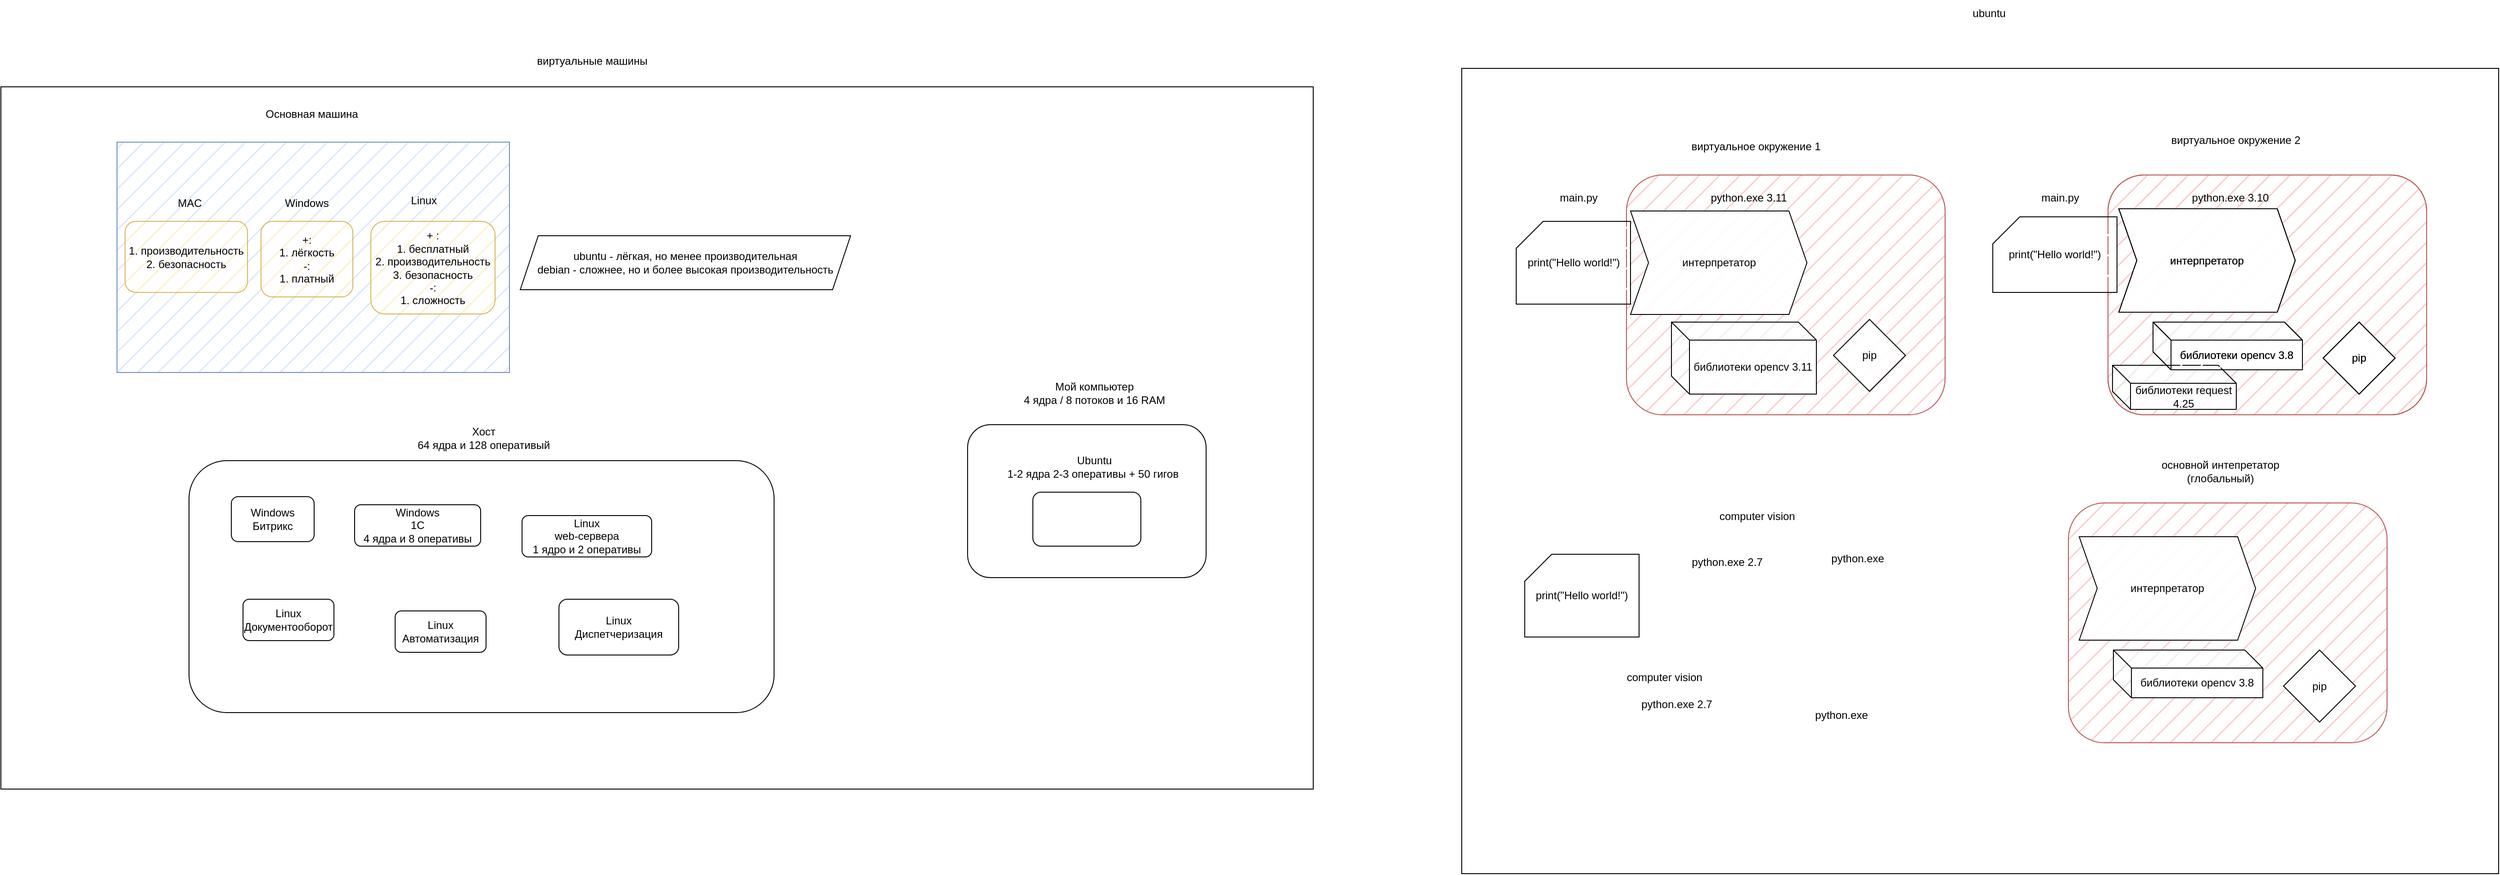 <mxfile version="20.6.0" type="device"><diagram id="F6jjd1dl4wIOBbODhqPx" name="Страница 1"><mxGraphModel dx="3100" dy="1734" grid="0" gridSize="10" guides="1" tooltips="1" connect="1" arrows="1" fold="1" page="0" pageScale="1" pageWidth="827" pageHeight="1169" math="0" shadow="0"><root><mxCell id="0"/><mxCell id="1" parent="0"/><mxCell id="MJy_nSRNthgmKzoMhQgk-57" value="" style="rounded=1;whiteSpace=wrap;html=1;fillStyle=hatch;fillColor=#f8cecc;strokeColor=#b85450;" vertex="1" parent="1"><mxGeometry x="2362" y="231.5" width="354" height="266.5" as="geometry"/></mxCell><mxCell id="MJy_nSRNthgmKzoMhQgk-51" value="" style="rounded=0;whiteSpace=wrap;html=1;fillStyle=hatch;" vertex="1" parent="1"><mxGeometry x="1644" y="113" width="1152" height="895" as="geometry"/></mxCell><mxCell id="MJy_nSRNthgmKzoMhQgk-41" value="" style="rounded=1;whiteSpace=wrap;html=1;fillStyle=hatch;fillColor=#f8cecc;strokeColor=#b85450;" vertex="1" parent="1"><mxGeometry x="1827" y="231.5" width="354" height="266.5" as="geometry"/></mxCell><mxCell id="MJy_nSRNthgmKzoMhQgk-26" value="" style="rounded=0;whiteSpace=wrap;html=1;fillStyle=hatch;" vertex="1" parent="1"><mxGeometry x="21" y="133.5" width="1458" height="780.5" as="geometry"/></mxCell><mxCell id="MJy_nSRNthgmKzoMhQgk-1" value="" style="rounded=0;whiteSpace=wrap;html=1;fillColor=#dae8fc;strokeColor=#6c8ebf;fillStyle=hatch;" vertex="1" parent="1"><mxGeometry x="150" y="195" width="436" height="256" as="geometry"/></mxCell><mxCell id="MJy_nSRNthgmKzoMhQgk-2" value="Основная машина" style="text;html=1;strokeColor=none;fillColor=none;align=center;verticalAlign=middle;whiteSpace=wrap;rounded=0;fillStyle=hatch;" vertex="1" parent="1"><mxGeometry x="310" y="149" width="113" height="29" as="geometry"/></mxCell><mxCell id="MJy_nSRNthgmKzoMhQgk-3" value="1. производительность&lt;br&gt;2. безопасность" style="rounded=1;whiteSpace=wrap;html=1;fillStyle=hatch;fillColor=#fff2cc;strokeColor=#d6b656;" vertex="1" parent="1"><mxGeometry x="159" y="283" width="136" height="79" as="geometry"/></mxCell><mxCell id="MJy_nSRNthgmKzoMhQgk-4" value="+:&lt;br&gt;1. лёгкость&lt;br&gt;-:&lt;br&gt;1. платный" style="rounded=1;whiteSpace=wrap;html=1;fillStyle=hatch;fillColor=#fff2cc;strokeColor=#d6b656;" vertex="1" parent="1"><mxGeometry x="310" y="283" width="102" height="84" as="geometry"/></mxCell><mxCell id="MJy_nSRNthgmKzoMhQgk-5" value="+ :&lt;br&gt;1. бесплатный&lt;br&gt;2. производительность&lt;br&gt;3. безопасность&lt;br&gt;-:&lt;br&gt;1. сложность" style="rounded=1;whiteSpace=wrap;html=1;fillStyle=hatch;fillColor=#fff2cc;strokeColor=#d6b656;" vertex="1" parent="1"><mxGeometry x="432" y="283" width="138" height="103" as="geometry"/></mxCell><mxCell id="MJy_nSRNthgmKzoMhQgk-6" value="MAC" style="text;html=1;strokeColor=none;fillColor=none;align=center;verticalAlign=middle;whiteSpace=wrap;rounded=0;fillStyle=hatch;" vertex="1" parent="1"><mxGeometry x="201" y="248" width="60" height="30" as="geometry"/></mxCell><mxCell id="MJy_nSRNthgmKzoMhQgk-7" value="Windows" style="text;html=1;strokeColor=none;fillColor=none;align=center;verticalAlign=middle;whiteSpace=wrap;rounded=0;fillStyle=hatch;" vertex="1" parent="1"><mxGeometry x="331" y="248" width="60" height="30" as="geometry"/></mxCell><mxCell id="MJy_nSRNthgmKzoMhQgk-8" value="Linux" style="text;html=1;strokeColor=none;fillColor=none;align=center;verticalAlign=middle;whiteSpace=wrap;rounded=0;fillStyle=hatch;" vertex="1" parent="1"><mxGeometry x="461" y="245" width="60" height="30" as="geometry"/></mxCell><mxCell id="MJy_nSRNthgmKzoMhQgk-12" value="ubuntu - лёгкая, но менее производительная&lt;br&gt;debian - сложнее, но и более высокая производительность" style="shape=parallelogram;perimeter=parallelogramPerimeter;whiteSpace=wrap;html=1;fixedSize=1;fillStyle=hatch;" vertex="1" parent="1"><mxGeometry x="598" y="299" width="367" height="60" as="geometry"/></mxCell><mxCell id="MJy_nSRNthgmKzoMhQgk-13" value="" style="rounded=1;whiteSpace=wrap;html=1;fillStyle=hatch;" vertex="1" parent="1"><mxGeometry x="230" y="549" width="650" height="280" as="geometry"/></mxCell><mxCell id="MJy_nSRNthgmKzoMhQgk-14" value="Хост&lt;br&gt;64 ядра и 128 оперативый" style="text;html=1;strokeColor=none;fillColor=none;align=center;verticalAlign=middle;whiteSpace=wrap;rounded=0;fillStyle=hatch;" vertex="1" parent="1"><mxGeometry x="467" y="509" width="181" height="30" as="geometry"/></mxCell><mxCell id="MJy_nSRNthgmKzoMhQgk-15" value="Windows&lt;br&gt;Битрикс" style="rounded=1;whiteSpace=wrap;html=1;fillStyle=hatch;" vertex="1" parent="1"><mxGeometry x="277" y="589" width="92" height="50" as="geometry"/></mxCell><mxCell id="MJy_nSRNthgmKzoMhQgk-16" value="Windows&lt;br&gt;1C&lt;br&gt;4 ядра и 8 оперативы" style="rounded=1;whiteSpace=wrap;html=1;fillStyle=hatch;" vertex="1" parent="1"><mxGeometry x="414" y="598" width="140" height="46" as="geometry"/></mxCell><mxCell id="MJy_nSRNthgmKzoMhQgk-17" value="Linux&lt;br&gt;Документооборот" style="rounded=1;whiteSpace=wrap;html=1;fillStyle=hatch;" vertex="1" parent="1"><mxGeometry x="290" y="703" width="101" height="46" as="geometry"/></mxCell><mxCell id="MJy_nSRNthgmKzoMhQgk-18" value="Linux&lt;br&gt;Автоматизация" style="rounded=1;whiteSpace=wrap;html=1;fillStyle=hatch;" vertex="1" parent="1"><mxGeometry x="459" y="716" width="101" height="46" as="geometry"/></mxCell><mxCell id="MJy_nSRNthgmKzoMhQgk-19" value="Linux&lt;br&gt;Диспетчеризация" style="rounded=1;whiteSpace=wrap;html=1;fillStyle=hatch;" vertex="1" parent="1"><mxGeometry x="641" y="703" width="133" height="62" as="geometry"/></mxCell><mxCell id="MJy_nSRNthgmKzoMhQgk-20" value="Linux&lt;br&gt;web-сервера&lt;br&gt;1 ядро и 2 оперативы" style="rounded=1;whiteSpace=wrap;html=1;fillStyle=hatch;" vertex="1" parent="1"><mxGeometry x="600" y="610" width="144" height="46" as="geometry"/></mxCell><mxCell id="MJy_nSRNthgmKzoMhQgk-22" value="" style="rounded=1;whiteSpace=wrap;html=1;fillStyle=hatch;" vertex="1" parent="1"><mxGeometry x="1095" y="509" width="265" height="170" as="geometry"/></mxCell><mxCell id="MJy_nSRNthgmKzoMhQgk-23" value="Мой компьютер&lt;br&gt;4 ядра / 8 потоков и 16 RAM" style="text;html=1;strokeColor=none;fillColor=none;align=center;verticalAlign=middle;whiteSpace=wrap;rounded=0;fillStyle=hatch;" vertex="1" parent="1"><mxGeometry x="1154" y="459" width="164" height="29" as="geometry"/></mxCell><mxCell id="MJy_nSRNthgmKzoMhQgk-24" value="" style="rounded=1;whiteSpace=wrap;html=1;fillStyle=hatch;" vertex="1" parent="1"><mxGeometry x="1167.5" y="584" width="120" height="60" as="geometry"/></mxCell><mxCell id="MJy_nSRNthgmKzoMhQgk-25" value="Ubuntu&lt;br&gt;1-2 ядра 2-3 оперативы + 50 гигов&amp;nbsp;" style="text;html=1;strokeColor=none;fillColor=none;align=center;verticalAlign=middle;whiteSpace=wrap;rounded=0;fillStyle=hatch;" vertex="1" parent="1"><mxGeometry x="1136.25" y="539" width="199.5" height="33" as="geometry"/></mxCell><mxCell id="MJy_nSRNthgmKzoMhQgk-27" value="виртуальные машины" style="text;html=1;strokeColor=none;fillColor=none;align=center;verticalAlign=middle;whiteSpace=wrap;rounded=0;fillStyle=hatch;" vertex="1" parent="1"><mxGeometry x="595" y="90" width="166" height="30" as="geometry"/></mxCell><mxCell id="MJy_nSRNthgmKzoMhQgk-28" value="виртуальное окружение 1" style="text;html=1;strokeColor=none;fillColor=none;align=center;verticalAlign=middle;whiteSpace=wrap;rounded=0;fillStyle=hatch;" vertex="1" parent="1"><mxGeometry x="1888" y="185" width="166" height="30" as="geometry"/></mxCell><mxCell id="MJy_nSRNthgmKzoMhQgk-29" value="print(&quot;Hello world!&quot;)" style="shape=card;whiteSpace=wrap;html=1;fillStyle=hatch;" vertex="1" parent="1"><mxGeometry x="1704.5" y="283" width="127" height="92" as="geometry"/></mxCell><mxCell id="MJy_nSRNthgmKzoMhQgk-30" value="main.py" style="text;html=1;strokeColor=none;fillColor=none;align=center;verticalAlign=middle;whiteSpace=wrap;rounded=0;fillStyle=hatch;" vertex="1" parent="1"><mxGeometry x="1743.5" y="242" width="60" height="30" as="geometry"/></mxCell><mxCell id="MJy_nSRNthgmKzoMhQgk-31" value="интерпретатор" style="shape=step;perimeter=stepPerimeter;whiteSpace=wrap;html=1;fixedSize=1;fillStyle=hatch;" vertex="1" parent="1"><mxGeometry x="1831.5" y="271.5" width="196" height="115" as="geometry"/></mxCell><mxCell id="MJy_nSRNthgmKzoMhQgk-32" value="python.exe 3.11" style="text;html=1;strokeColor=none;fillColor=none;align=center;verticalAlign=middle;whiteSpace=wrap;rounded=0;fillStyle=hatch;" vertex="1" parent="1"><mxGeometry x="1912" y="242" width="102" height="30" as="geometry"/></mxCell><mxCell id="MJy_nSRNthgmKzoMhQgk-34" value="print(&quot;Hello world!&quot;)" style="shape=card;whiteSpace=wrap;html=1;fillStyle=hatch;" vertex="1" parent="1"><mxGeometry x="1714" y="653" width="127" height="92" as="geometry"/></mxCell><mxCell id="MJy_nSRNthgmKzoMhQgk-35" value="computer vision&amp;nbsp;" style="text;html=1;strokeColor=none;fillColor=none;align=center;verticalAlign=middle;whiteSpace=wrap;rounded=0;fillStyle=hatch;" vertex="1" parent="1"><mxGeometry x="1902" y="596" width="144" height="30" as="geometry"/></mxCell><mxCell id="MJy_nSRNthgmKzoMhQgk-36" value="python.exe" style="text;html=1;strokeColor=none;fillColor=none;align=center;verticalAlign=middle;whiteSpace=wrap;rounded=0;fillStyle=hatch;" vertex="1" parent="1"><mxGeometry x="2054" y="643" width="60" height="30" as="geometry"/></mxCell><mxCell id="MJy_nSRNthgmKzoMhQgk-37" value="python.exe 2.7" style="text;html=1;strokeColor=none;fillColor=none;align=center;verticalAlign=middle;whiteSpace=wrap;rounded=0;fillStyle=hatch;" vertex="1" parent="1"><mxGeometry x="1888" y="647" width="102" height="30" as="geometry"/></mxCell><mxCell id="MJy_nSRNthgmKzoMhQgk-38" value="computer vision&amp;nbsp;" style="text;html=1;strokeColor=none;fillColor=none;align=center;verticalAlign=middle;whiteSpace=wrap;rounded=0;fillStyle=hatch;" vertex="1" parent="1"><mxGeometry x="1798.5" y="775" width="144" height="30" as="geometry"/></mxCell><mxCell id="MJy_nSRNthgmKzoMhQgk-39" value="python.exe" style="text;html=1;strokeColor=none;fillColor=none;align=center;verticalAlign=middle;whiteSpace=wrap;rounded=0;fillStyle=hatch;" vertex="1" parent="1"><mxGeometry x="2035.5" y="817" width="60" height="30" as="geometry"/></mxCell><mxCell id="MJy_nSRNthgmKzoMhQgk-40" value="python.exe 2.7" style="text;html=1;strokeColor=none;fillColor=none;align=center;verticalAlign=middle;whiteSpace=wrap;rounded=0;fillStyle=hatch;" vertex="1" parent="1"><mxGeometry x="1831.5" y="805" width="102" height="30" as="geometry"/></mxCell><mxCell id="MJy_nSRNthgmKzoMhQgk-42" value="библиотеки opencv 3.11" style="shape=cube;whiteSpace=wrap;html=1;boundedLbl=1;backgroundOutline=1;darkOpacity=0.05;darkOpacity2=0.1;fillStyle=hatch;" vertex="1" parent="1"><mxGeometry x="1877" y="395" width="161" height="80" as="geometry"/></mxCell><mxCell id="MJy_nSRNthgmKzoMhQgk-43" value="" style="rounded=1;whiteSpace=wrap;html=1;fillStyle=hatch;fillColor=#f8cecc;strokeColor=#b85450;" vertex="1" parent="1"><mxGeometry x="2362" y="231.5" width="354" height="266.5" as="geometry"/></mxCell><mxCell id="MJy_nSRNthgmKzoMhQgk-44" value="print(&quot;Hello world!&quot;)" style="shape=card;whiteSpace=wrap;html=1;fillStyle=hatch;" vertex="1" parent="1"><mxGeometry x="2234" y="278" width="138" height="84" as="geometry"/></mxCell><mxCell id="MJy_nSRNthgmKzoMhQgk-45" value="main.py" style="text;html=1;strokeColor=none;fillColor=none;align=center;verticalAlign=middle;whiteSpace=wrap;rounded=0;fillStyle=hatch;" vertex="1" parent="1"><mxGeometry x="2278.5" y="242" width="60" height="30" as="geometry"/></mxCell><mxCell id="MJy_nSRNthgmKzoMhQgk-46" value="интерпретатор" style="shape=step;perimeter=stepPerimeter;whiteSpace=wrap;html=1;fixedSize=1;fillStyle=hatch;" vertex="1" parent="1"><mxGeometry x="2374" y="269" width="196" height="115" as="geometry"/></mxCell><mxCell id="MJy_nSRNthgmKzoMhQgk-47" value="python.exe 3.10" style="text;html=1;strokeColor=none;fillColor=none;align=center;verticalAlign=middle;whiteSpace=wrap;rounded=0;fillStyle=hatch;" vertex="1" parent="1"><mxGeometry x="2447" y="242" width="102" height="30" as="geometry"/></mxCell><mxCell id="MJy_nSRNthgmKzoMhQgk-49" value="библиотеки opencv 3.8" style="shape=cube;whiteSpace=wrap;html=1;boundedLbl=1;backgroundOutline=1;darkOpacity=0.05;darkOpacity2=0.1;fillStyle=hatch;" vertex="1" parent="1"><mxGeometry x="2412" y="395" width="166" height="53" as="geometry"/></mxCell><mxCell id="MJy_nSRNthgmKzoMhQgk-50" value="виртуальное окружение 2" style="text;html=1;strokeColor=none;fillColor=none;align=center;verticalAlign=middle;whiteSpace=wrap;rounded=0;fillStyle=hatch;" vertex="1" parent="1"><mxGeometry x="2421" y="178" width="166" height="30" as="geometry"/></mxCell><mxCell id="MJy_nSRNthgmKzoMhQgk-52" value="ubuntu" style="text;html=1;strokeColor=none;fillColor=none;align=center;verticalAlign=middle;whiteSpace=wrap;rounded=0;fillStyle=hatch;" vertex="1" parent="1"><mxGeometry x="2200" y="37" width="60" height="30" as="geometry"/></mxCell><mxCell id="MJy_nSRNthgmKzoMhQgk-54" value="библиотеки request 4.25" style="shape=cube;whiteSpace=wrap;html=1;boundedLbl=1;backgroundOutline=1;darkOpacity=0.05;darkOpacity2=0.1;fillStyle=hatch;" vertex="1" parent="1"><mxGeometry x="2367" y="443" width="137.5" height="49" as="geometry"/></mxCell><mxCell id="MJy_nSRNthgmKzoMhQgk-55" value="pip" style="rhombus;whiteSpace=wrap;html=1;fillStyle=hatch;" vertex="1" parent="1"><mxGeometry x="2057" y="392" width="80" height="80" as="geometry"/></mxCell><mxCell id="MJy_nSRNthgmKzoMhQgk-56" value="pip" style="rhombus;whiteSpace=wrap;html=1;fillStyle=hatch;" vertex="1" parent="1"><mxGeometry x="2601" y="395" width="80" height="80" as="geometry"/></mxCell><mxCell id="MJy_nSRNthgmKzoMhQgk-58" value="интерпретатор" style="shape=step;perimeter=stepPerimeter;whiteSpace=wrap;html=1;fixedSize=1;fillStyle=hatch;" vertex="1" parent="1"><mxGeometry x="2374" y="269" width="196" height="115" as="geometry"/></mxCell><mxCell id="MJy_nSRNthgmKzoMhQgk-59" value="библиотеки opencv 3.8" style="shape=cube;whiteSpace=wrap;html=1;boundedLbl=1;backgroundOutline=1;darkOpacity=0.05;darkOpacity2=0.1;fillStyle=hatch;" vertex="1" parent="1"><mxGeometry x="2412" y="395" width="166" height="53" as="geometry"/></mxCell><mxCell id="MJy_nSRNthgmKzoMhQgk-60" value="pip" style="rhombus;whiteSpace=wrap;html=1;fillStyle=hatch;" vertex="1" parent="1"><mxGeometry x="2601" y="395" width="80" height="80" as="geometry"/></mxCell><mxCell id="MJy_nSRNthgmKzoMhQgk-61" value="" style="rounded=1;whiteSpace=wrap;html=1;fillStyle=hatch;fillColor=#f8cecc;strokeColor=#b85450;" vertex="1" parent="1"><mxGeometry x="2318" y="596" width="354" height="266.5" as="geometry"/></mxCell><mxCell id="MJy_nSRNthgmKzoMhQgk-62" value="интерпретатор" style="shape=step;perimeter=stepPerimeter;whiteSpace=wrap;html=1;fixedSize=1;fillStyle=hatch;" vertex="1" parent="1"><mxGeometry x="2330" y="633.5" width="196" height="115" as="geometry"/></mxCell><mxCell id="MJy_nSRNthgmKzoMhQgk-63" value="библиотеки opencv 3.8" style="shape=cube;whiteSpace=wrap;html=1;boundedLbl=1;backgroundOutline=1;darkOpacity=0.05;darkOpacity2=0.1;fillStyle=hatch;" vertex="1" parent="1"><mxGeometry x="2368" y="759.5" width="166" height="53" as="geometry"/></mxCell><mxCell id="MJy_nSRNthgmKzoMhQgk-64" value="pip" style="rhombus;whiteSpace=wrap;html=1;fillStyle=hatch;" vertex="1" parent="1"><mxGeometry x="2557" y="759.5" width="80" height="80" as="geometry"/></mxCell><mxCell id="MJy_nSRNthgmKzoMhQgk-65" value="основной интепретатор (глобальный)" style="text;html=1;strokeColor=none;fillColor=none;align=center;verticalAlign=middle;whiteSpace=wrap;rounded=0;fillStyle=hatch;" vertex="1" parent="1"><mxGeometry x="2404" y="545.5" width="166" height="30" as="geometry"/></mxCell></root></mxGraphModel></diagram></mxfile>